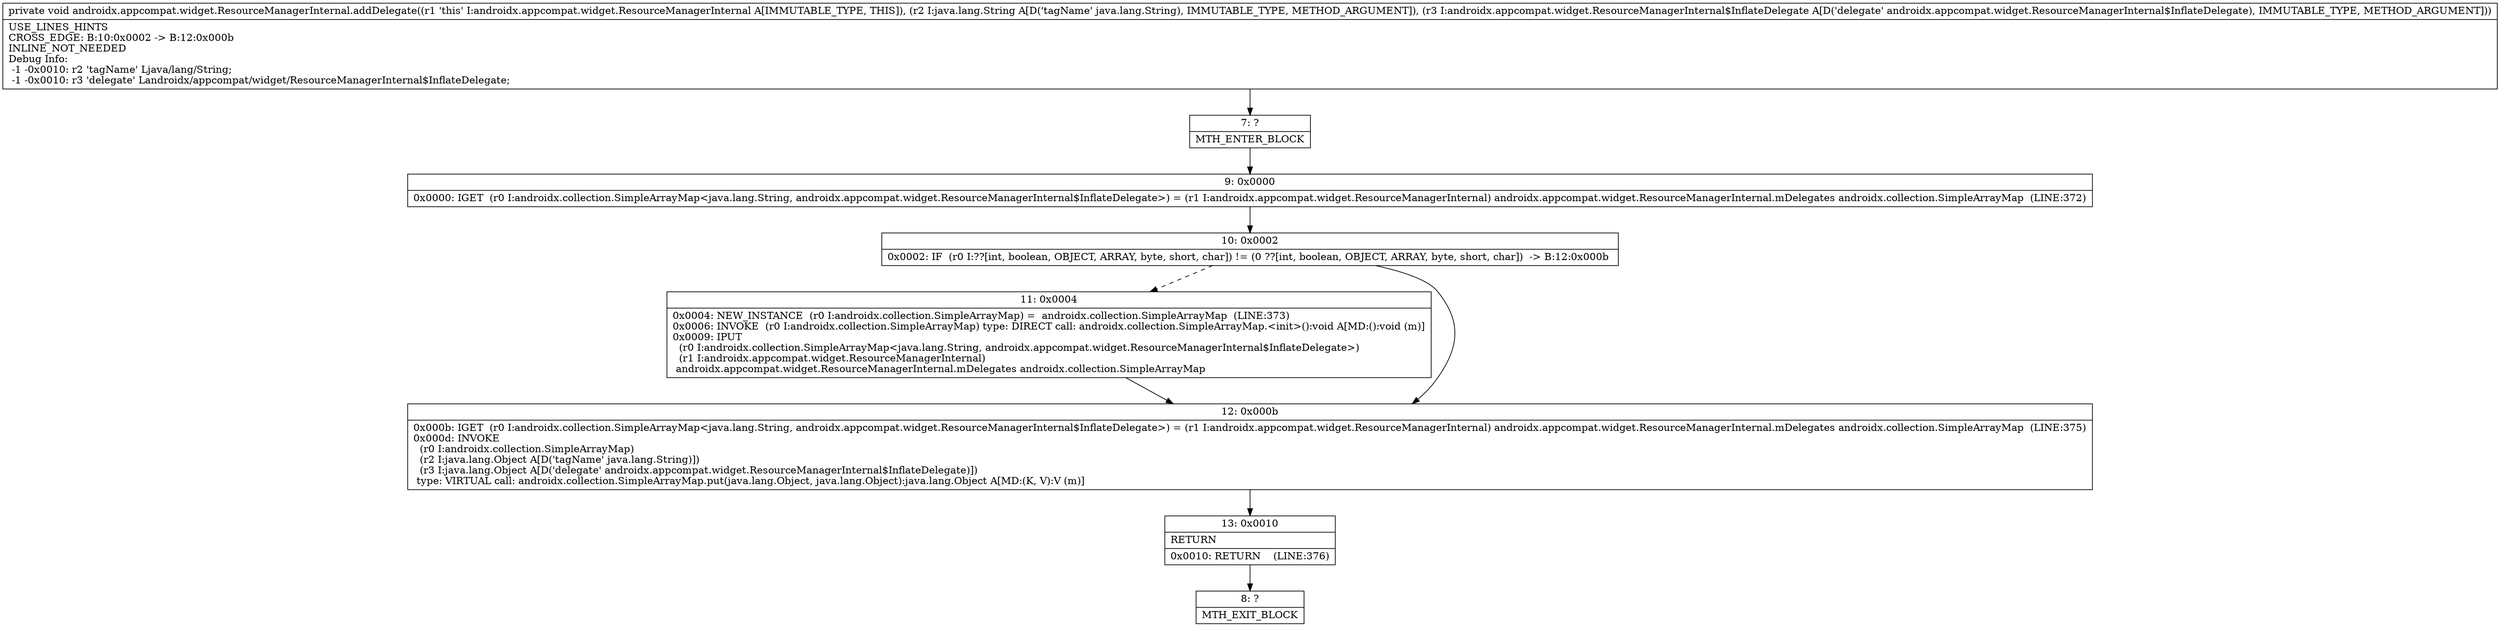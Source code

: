 digraph "CFG forandroidx.appcompat.widget.ResourceManagerInternal.addDelegate(Ljava\/lang\/String;Landroidx\/appcompat\/widget\/ResourceManagerInternal$InflateDelegate;)V" {
Node_7 [shape=record,label="{7\:\ ?|MTH_ENTER_BLOCK\l}"];
Node_9 [shape=record,label="{9\:\ 0x0000|0x0000: IGET  (r0 I:androidx.collection.SimpleArrayMap\<java.lang.String, androidx.appcompat.widget.ResourceManagerInternal$InflateDelegate\>) = (r1 I:androidx.appcompat.widget.ResourceManagerInternal) androidx.appcompat.widget.ResourceManagerInternal.mDelegates androidx.collection.SimpleArrayMap  (LINE:372)\l}"];
Node_10 [shape=record,label="{10\:\ 0x0002|0x0002: IF  (r0 I:??[int, boolean, OBJECT, ARRAY, byte, short, char]) != (0 ??[int, boolean, OBJECT, ARRAY, byte, short, char])  \-\> B:12:0x000b \l}"];
Node_11 [shape=record,label="{11\:\ 0x0004|0x0004: NEW_INSTANCE  (r0 I:androidx.collection.SimpleArrayMap) =  androidx.collection.SimpleArrayMap  (LINE:373)\l0x0006: INVOKE  (r0 I:androidx.collection.SimpleArrayMap) type: DIRECT call: androidx.collection.SimpleArrayMap.\<init\>():void A[MD:():void (m)]\l0x0009: IPUT  \l  (r0 I:androidx.collection.SimpleArrayMap\<java.lang.String, androidx.appcompat.widget.ResourceManagerInternal$InflateDelegate\>)\l  (r1 I:androidx.appcompat.widget.ResourceManagerInternal)\l androidx.appcompat.widget.ResourceManagerInternal.mDelegates androidx.collection.SimpleArrayMap \l}"];
Node_12 [shape=record,label="{12\:\ 0x000b|0x000b: IGET  (r0 I:androidx.collection.SimpleArrayMap\<java.lang.String, androidx.appcompat.widget.ResourceManagerInternal$InflateDelegate\>) = (r1 I:androidx.appcompat.widget.ResourceManagerInternal) androidx.appcompat.widget.ResourceManagerInternal.mDelegates androidx.collection.SimpleArrayMap  (LINE:375)\l0x000d: INVOKE  \l  (r0 I:androidx.collection.SimpleArrayMap)\l  (r2 I:java.lang.Object A[D('tagName' java.lang.String)])\l  (r3 I:java.lang.Object A[D('delegate' androidx.appcompat.widget.ResourceManagerInternal$InflateDelegate)])\l type: VIRTUAL call: androidx.collection.SimpleArrayMap.put(java.lang.Object, java.lang.Object):java.lang.Object A[MD:(K, V):V (m)]\l}"];
Node_13 [shape=record,label="{13\:\ 0x0010|RETURN\l|0x0010: RETURN    (LINE:376)\l}"];
Node_8 [shape=record,label="{8\:\ ?|MTH_EXIT_BLOCK\l}"];
MethodNode[shape=record,label="{private void androidx.appcompat.widget.ResourceManagerInternal.addDelegate((r1 'this' I:androidx.appcompat.widget.ResourceManagerInternal A[IMMUTABLE_TYPE, THIS]), (r2 I:java.lang.String A[D('tagName' java.lang.String), IMMUTABLE_TYPE, METHOD_ARGUMENT]), (r3 I:androidx.appcompat.widget.ResourceManagerInternal$InflateDelegate A[D('delegate' androidx.appcompat.widget.ResourceManagerInternal$InflateDelegate), IMMUTABLE_TYPE, METHOD_ARGUMENT]))  | USE_LINES_HINTS\lCROSS_EDGE: B:10:0x0002 \-\> B:12:0x000b\lINLINE_NOT_NEEDED\lDebug Info:\l  \-1 \-0x0010: r2 'tagName' Ljava\/lang\/String;\l  \-1 \-0x0010: r3 'delegate' Landroidx\/appcompat\/widget\/ResourceManagerInternal$InflateDelegate;\l}"];
MethodNode -> Node_7;Node_7 -> Node_9;
Node_9 -> Node_10;
Node_10 -> Node_11[style=dashed];
Node_10 -> Node_12;
Node_11 -> Node_12;
Node_12 -> Node_13;
Node_13 -> Node_8;
}

